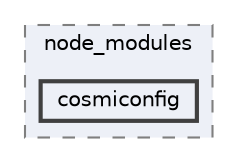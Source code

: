 digraph "pkiclassroomrescheduler/src/main/frontend/node_modules/cosmiconfig"
{
 // LATEX_PDF_SIZE
  bgcolor="transparent";
  edge [fontname=Helvetica,fontsize=10,labelfontname=Helvetica,labelfontsize=10];
  node [fontname=Helvetica,fontsize=10,shape=box,height=0.2,width=0.4];
  compound=true
  subgraph clusterdir_72953eda66ccb3a2722c28e1c3e6c23b {
    graph [ bgcolor="#edf0f7", pencolor="grey50", label="node_modules", fontname=Helvetica,fontsize=10 style="filled,dashed", URL="dir_72953eda66ccb3a2722c28e1c3e6c23b.html",tooltip=""]
  dir_48d81454ddf41618c84f38bc9a446a9e [label="cosmiconfig", fillcolor="#edf0f7", color="grey25", style="filled,bold", URL="dir_48d81454ddf41618c84f38bc9a446a9e.html",tooltip=""];
  }
}
